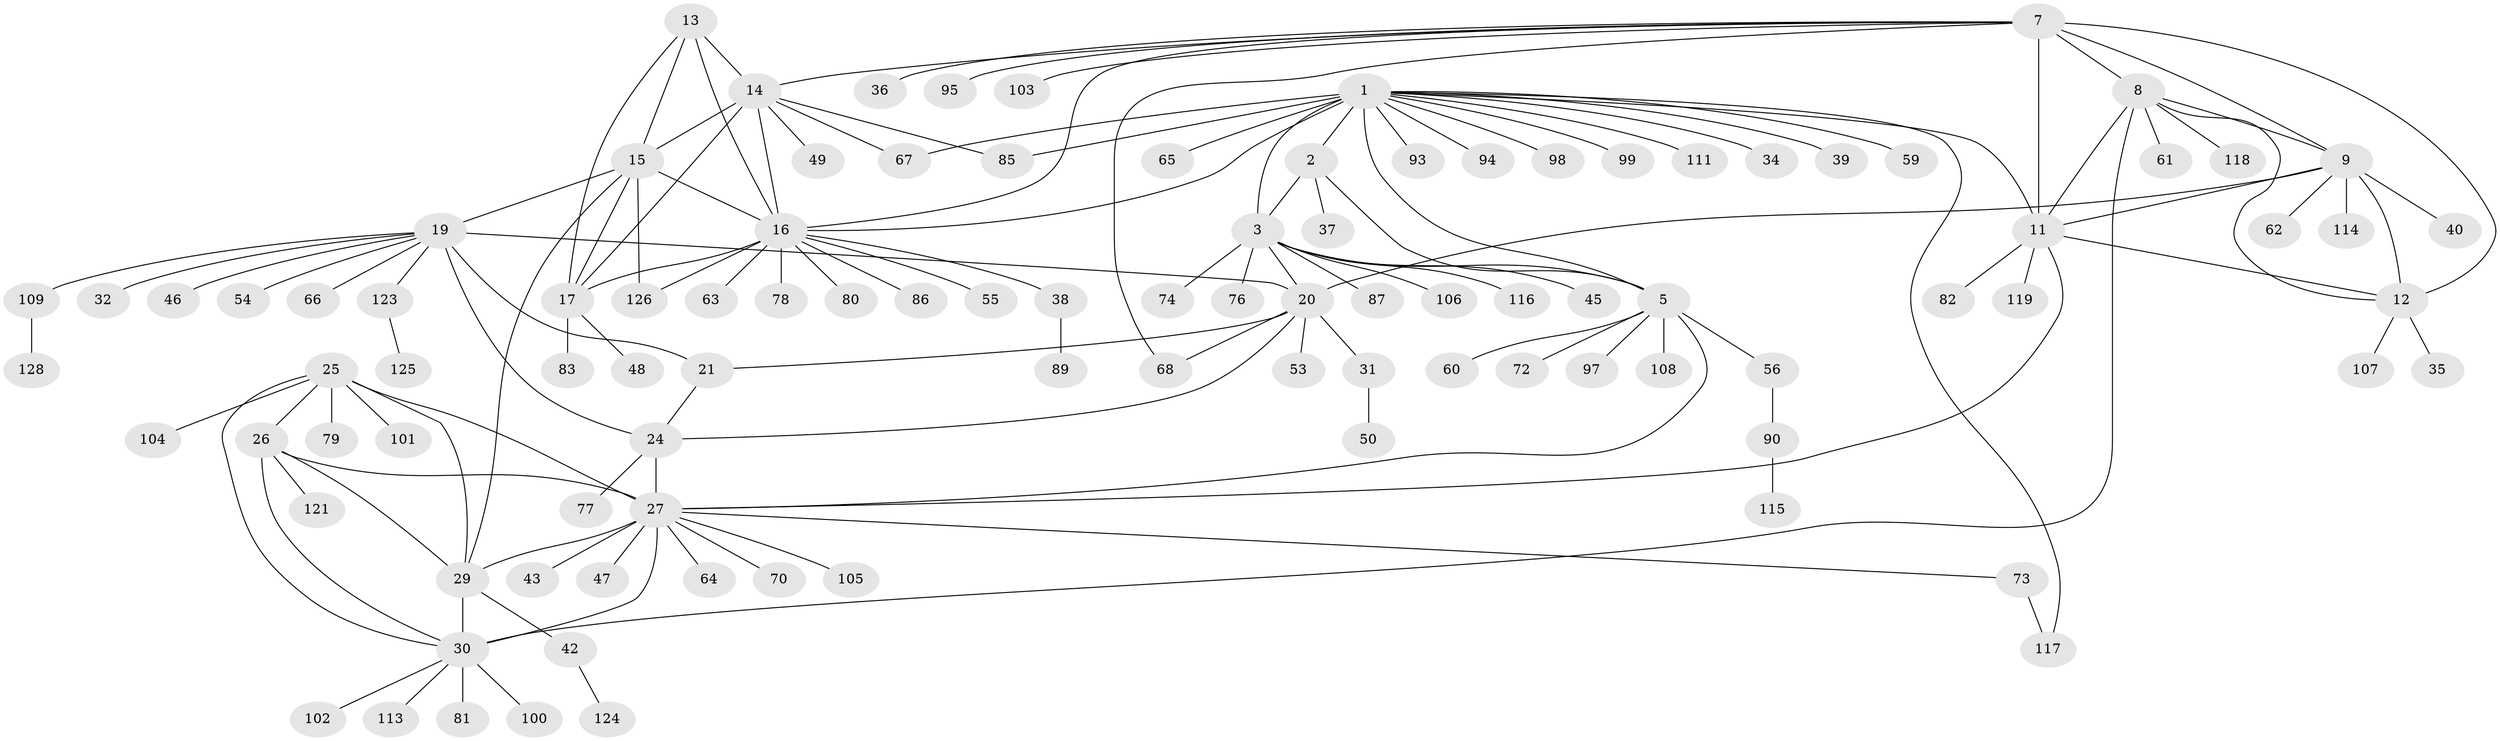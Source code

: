 // original degree distribution, {10: 0.03125, 7: 0.015625, 6: 0.046875, 14: 0.0078125, 11: 0.0234375, 8: 0.0625, 9: 0.0390625, 13: 0.0078125, 2: 0.1328125, 1: 0.609375, 3: 0.0234375}
// Generated by graph-tools (version 1.1) at 2025/11/02/27/25 16:11:31]
// undirected, 101 vertices, 137 edges
graph export_dot {
graph [start="1"]
  node [color=gray90,style=filled];
  1 [super="+4"];
  2 [super="+52"];
  3 [super="+6"];
  5 [super="+33"];
  7 [super="+10"];
  8 [super="+58"];
  9 [super="+127"];
  11 [super="+57"];
  12 [super="+75"];
  13 [super="+91"];
  14 [super="+18"];
  15 [super="+41"];
  16 [super="+122"];
  17 [super="+44"];
  19 [super="+23"];
  20 [super="+22"];
  21 [super="+84"];
  24 [super="+120"];
  25;
  26;
  27 [super="+28"];
  29 [super="+51"];
  30 [super="+88"];
  31;
  32;
  34;
  35;
  36;
  37;
  38;
  39;
  40;
  42;
  43;
  45;
  46 [super="+92"];
  47;
  48;
  49;
  50 [super="+96"];
  53;
  54 [super="+69"];
  55;
  56;
  59;
  60;
  61;
  62;
  63;
  64;
  65;
  66;
  67;
  68;
  70 [super="+71"];
  72;
  73;
  74;
  76;
  77;
  78;
  79;
  80;
  81;
  82;
  83;
  85;
  86;
  87;
  89;
  90 [super="+112"];
  93;
  94;
  95;
  97;
  98;
  99;
  100;
  101;
  102;
  103;
  104;
  105;
  106;
  107;
  108;
  109 [super="+110"];
  111;
  113;
  114;
  115;
  116;
  117;
  118;
  119;
  121;
  123;
  124;
  125;
  126;
  128;
  1 -- 2 [weight=2];
  1 -- 3 [weight=4];
  1 -- 5 [weight=2];
  1 -- 16;
  1 -- 39;
  1 -- 65;
  1 -- 67;
  1 -- 94;
  1 -- 34;
  1 -- 98;
  1 -- 99;
  1 -- 11;
  1 -- 111;
  1 -- 85;
  1 -- 117;
  1 -- 59;
  1 -- 93;
  2 -- 3 [weight=2];
  2 -- 5;
  2 -- 37;
  3 -- 5 [weight=2];
  3 -- 20;
  3 -- 74;
  3 -- 106;
  3 -- 76;
  3 -- 45;
  3 -- 116;
  3 -- 87;
  5 -- 27;
  5 -- 56;
  5 -- 60;
  5 -- 72;
  5 -- 97;
  5 -- 108;
  7 -- 8 [weight=2];
  7 -- 9 [weight=2];
  7 -- 11 [weight=2];
  7 -- 12 [weight=2];
  7 -- 14;
  7 -- 68;
  7 -- 16;
  7 -- 36;
  7 -- 103;
  7 -- 95;
  8 -- 9;
  8 -- 11;
  8 -- 12;
  8 -- 30;
  8 -- 61;
  8 -- 118;
  9 -- 11;
  9 -- 12;
  9 -- 40;
  9 -- 62;
  9 -- 114;
  9 -- 20;
  11 -- 12;
  11 -- 82;
  11 -- 119;
  11 -- 27;
  12 -- 35;
  12 -- 107;
  13 -- 14 [weight=2];
  13 -- 15;
  13 -- 16;
  13 -- 17;
  14 -- 15 [weight=2];
  14 -- 16 [weight=2];
  14 -- 17 [weight=2];
  14 -- 49;
  14 -- 67;
  14 -- 85;
  15 -- 16;
  15 -- 17;
  15 -- 29;
  15 -- 126;
  15 -- 19;
  16 -- 17;
  16 -- 38;
  16 -- 55;
  16 -- 63;
  16 -- 78;
  16 -- 80;
  16 -- 86;
  16 -- 126;
  17 -- 48;
  17 -- 83;
  19 -- 20 [weight=4];
  19 -- 21 [weight=2];
  19 -- 24 [weight=2];
  19 -- 32;
  19 -- 46;
  19 -- 54;
  19 -- 66;
  19 -- 123;
  19 -- 109;
  20 -- 21 [weight=2];
  20 -- 24 [weight=2];
  20 -- 31;
  20 -- 53;
  20 -- 68;
  21 -- 24;
  24 -- 77;
  24 -- 27;
  25 -- 26;
  25 -- 27 [weight=2];
  25 -- 29;
  25 -- 30;
  25 -- 79;
  25 -- 101;
  25 -- 104;
  26 -- 27 [weight=2];
  26 -- 29;
  26 -- 30;
  26 -- 121;
  27 -- 29 [weight=2];
  27 -- 30 [weight=2];
  27 -- 70;
  27 -- 105;
  27 -- 64;
  27 -- 73;
  27 -- 43;
  27 -- 47;
  29 -- 30;
  29 -- 42;
  30 -- 81;
  30 -- 100;
  30 -- 102;
  30 -- 113;
  31 -- 50;
  38 -- 89;
  42 -- 124;
  56 -- 90;
  73 -- 117;
  90 -- 115;
  109 -- 128;
  123 -- 125;
}
